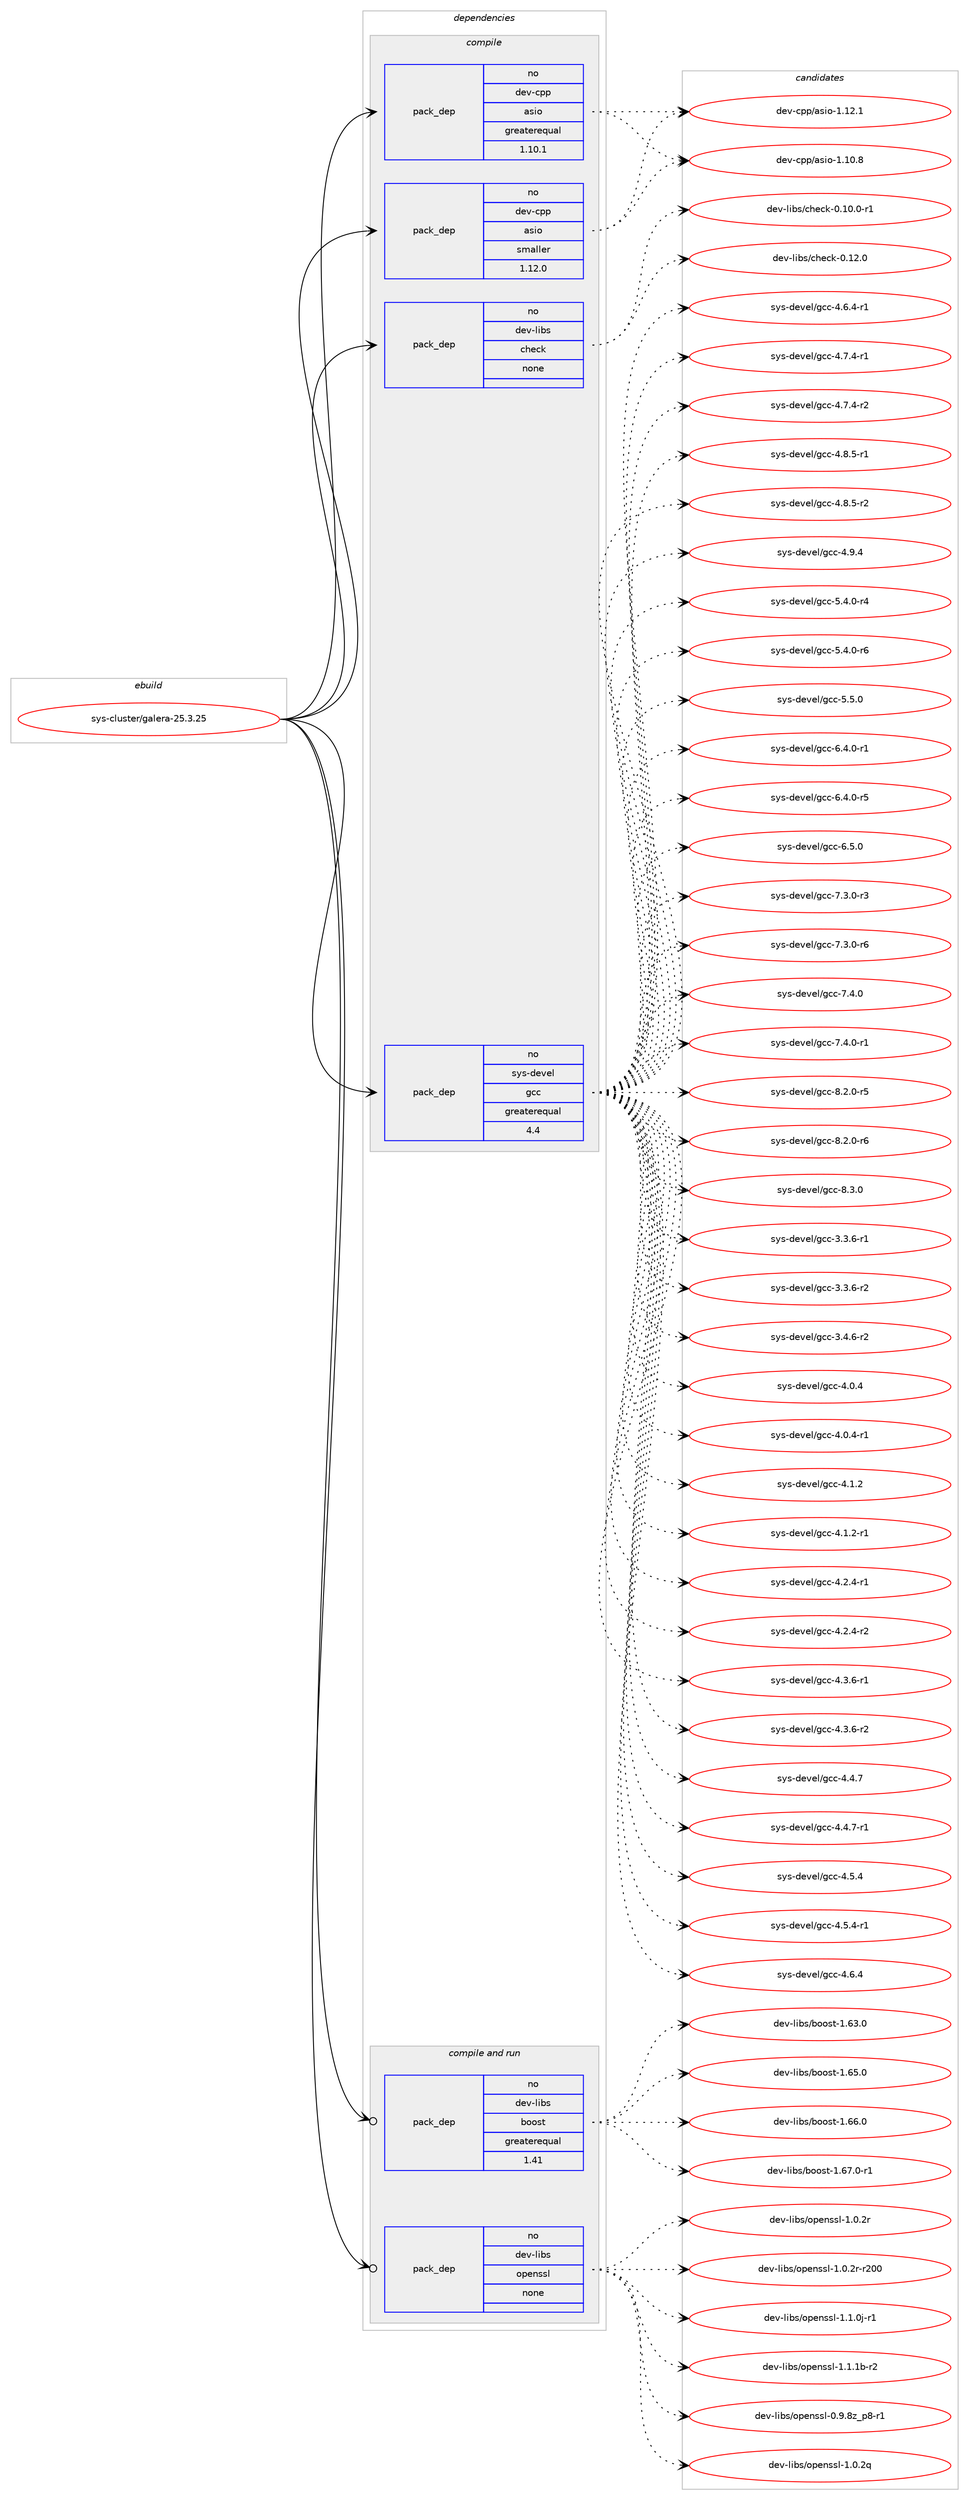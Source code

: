 digraph prolog {

# *************
# Graph options
# *************

newrank=true;
concentrate=true;
compound=true;
graph [rankdir=LR,fontname=Helvetica,fontsize=10,ranksep=1.5];#, ranksep=2.5, nodesep=0.2];
edge  [arrowhead=vee];
node  [fontname=Helvetica,fontsize=10];

# **********
# The ebuild
# **********

subgraph cluster_leftcol {
color=gray;
rank=same;
label=<<i>ebuild</i>>;
id [label="sys-cluster/galera-25.3.25", color=red, width=4, href="../sys-cluster/galera-25.3.25.svg"];
}

# ****************
# The dependencies
# ****************

subgraph cluster_midcol {
color=gray;
label=<<i>dependencies</i>>;
subgraph cluster_compile {
fillcolor="#eeeeee";
style=filled;
label=<<i>compile</i>>;
subgraph pack1235143 {
dependency1721990 [label=<<TABLE BORDER="0" CELLBORDER="1" CELLSPACING="0" CELLPADDING="4" WIDTH="220"><TR><TD ROWSPAN="6" CELLPADDING="30">pack_dep</TD></TR><TR><TD WIDTH="110">no</TD></TR><TR><TD>dev-cpp</TD></TR><TR><TD>asio</TD></TR><TR><TD>greaterequal</TD></TR><TR><TD>1.10.1</TD></TR></TABLE>>, shape=none, color=blue];
}
id:e -> dependency1721990:w [weight=20,style="solid",arrowhead="vee"];
subgraph pack1235144 {
dependency1721991 [label=<<TABLE BORDER="0" CELLBORDER="1" CELLSPACING="0" CELLPADDING="4" WIDTH="220"><TR><TD ROWSPAN="6" CELLPADDING="30">pack_dep</TD></TR><TR><TD WIDTH="110">no</TD></TR><TR><TD>dev-cpp</TD></TR><TR><TD>asio</TD></TR><TR><TD>smaller</TD></TR><TR><TD>1.12.0</TD></TR></TABLE>>, shape=none, color=blue];
}
id:e -> dependency1721991:w [weight=20,style="solid",arrowhead="vee"];
subgraph pack1235145 {
dependency1721992 [label=<<TABLE BORDER="0" CELLBORDER="1" CELLSPACING="0" CELLPADDING="4" WIDTH="220"><TR><TD ROWSPAN="6" CELLPADDING="30">pack_dep</TD></TR><TR><TD WIDTH="110">no</TD></TR><TR><TD>dev-libs</TD></TR><TR><TD>check</TD></TR><TR><TD>none</TD></TR><TR><TD></TD></TR></TABLE>>, shape=none, color=blue];
}
id:e -> dependency1721992:w [weight=20,style="solid",arrowhead="vee"];
subgraph pack1235146 {
dependency1721993 [label=<<TABLE BORDER="0" CELLBORDER="1" CELLSPACING="0" CELLPADDING="4" WIDTH="220"><TR><TD ROWSPAN="6" CELLPADDING="30">pack_dep</TD></TR><TR><TD WIDTH="110">no</TD></TR><TR><TD>sys-devel</TD></TR><TR><TD>gcc</TD></TR><TR><TD>greaterequal</TD></TR><TR><TD>4.4</TD></TR></TABLE>>, shape=none, color=blue];
}
id:e -> dependency1721993:w [weight=20,style="solid",arrowhead="vee"];
}
subgraph cluster_compileandrun {
fillcolor="#eeeeee";
style=filled;
label=<<i>compile and run</i>>;
subgraph pack1235147 {
dependency1721994 [label=<<TABLE BORDER="0" CELLBORDER="1" CELLSPACING="0" CELLPADDING="4" WIDTH="220"><TR><TD ROWSPAN="6" CELLPADDING="30">pack_dep</TD></TR><TR><TD WIDTH="110">no</TD></TR><TR><TD>dev-libs</TD></TR><TR><TD>boost</TD></TR><TR><TD>greaterequal</TD></TR><TR><TD>1.41</TD></TR></TABLE>>, shape=none, color=blue];
}
id:e -> dependency1721994:w [weight=20,style="solid",arrowhead="odotvee"];
subgraph pack1235148 {
dependency1721995 [label=<<TABLE BORDER="0" CELLBORDER="1" CELLSPACING="0" CELLPADDING="4" WIDTH="220"><TR><TD ROWSPAN="6" CELLPADDING="30">pack_dep</TD></TR><TR><TD WIDTH="110">no</TD></TR><TR><TD>dev-libs</TD></TR><TR><TD>openssl</TD></TR><TR><TD>none</TD></TR><TR><TD></TD></TR></TABLE>>, shape=none, color=blue];
}
id:e -> dependency1721995:w [weight=20,style="solid",arrowhead="odotvee"];
}
subgraph cluster_run {
fillcolor="#eeeeee";
style=filled;
label=<<i>run</i>>;
}
}

# **************
# The candidates
# **************

subgraph cluster_choices {
rank=same;
color=gray;
label=<<i>candidates</i>>;

subgraph choice1235143 {
color=black;
nodesep=1;
choice1001011184599112112479711510511145494649484656 [label="dev-cpp/asio-1.10.8", color=red, width=4,href="../dev-cpp/asio-1.10.8.svg"];
choice1001011184599112112479711510511145494649504649 [label="dev-cpp/asio-1.12.1", color=red, width=4,href="../dev-cpp/asio-1.12.1.svg"];
dependency1721990:e -> choice1001011184599112112479711510511145494649484656:w [style=dotted,weight="100"];
dependency1721990:e -> choice1001011184599112112479711510511145494649504649:w [style=dotted,weight="100"];
}
subgraph choice1235144 {
color=black;
nodesep=1;
choice1001011184599112112479711510511145494649484656 [label="dev-cpp/asio-1.10.8", color=red, width=4,href="../dev-cpp/asio-1.10.8.svg"];
choice1001011184599112112479711510511145494649504649 [label="dev-cpp/asio-1.12.1", color=red, width=4,href="../dev-cpp/asio-1.12.1.svg"];
dependency1721991:e -> choice1001011184599112112479711510511145494649484656:w [style=dotted,weight="100"];
dependency1721991:e -> choice1001011184599112112479711510511145494649504649:w [style=dotted,weight="100"];
}
subgraph choice1235145 {
color=black;
nodesep=1;
choice1001011184510810598115479910410199107454846494846484511449 [label="dev-libs/check-0.10.0-r1", color=red, width=4,href="../dev-libs/check-0.10.0-r1.svg"];
choice100101118451081059811547991041019910745484649504648 [label="dev-libs/check-0.12.0", color=red, width=4,href="../dev-libs/check-0.12.0.svg"];
dependency1721992:e -> choice1001011184510810598115479910410199107454846494846484511449:w [style=dotted,weight="100"];
dependency1721992:e -> choice100101118451081059811547991041019910745484649504648:w [style=dotted,weight="100"];
}
subgraph choice1235146 {
color=black;
nodesep=1;
choice115121115451001011181011084710399994551465146544511449 [label="sys-devel/gcc-3.3.6-r1", color=red, width=4,href="../sys-devel/gcc-3.3.6-r1.svg"];
choice115121115451001011181011084710399994551465146544511450 [label="sys-devel/gcc-3.3.6-r2", color=red, width=4,href="../sys-devel/gcc-3.3.6-r2.svg"];
choice115121115451001011181011084710399994551465246544511450 [label="sys-devel/gcc-3.4.6-r2", color=red, width=4,href="../sys-devel/gcc-3.4.6-r2.svg"];
choice11512111545100101118101108471039999455246484652 [label="sys-devel/gcc-4.0.4", color=red, width=4,href="../sys-devel/gcc-4.0.4.svg"];
choice115121115451001011181011084710399994552464846524511449 [label="sys-devel/gcc-4.0.4-r1", color=red, width=4,href="../sys-devel/gcc-4.0.4-r1.svg"];
choice11512111545100101118101108471039999455246494650 [label="sys-devel/gcc-4.1.2", color=red, width=4,href="../sys-devel/gcc-4.1.2.svg"];
choice115121115451001011181011084710399994552464946504511449 [label="sys-devel/gcc-4.1.2-r1", color=red, width=4,href="../sys-devel/gcc-4.1.2-r1.svg"];
choice115121115451001011181011084710399994552465046524511449 [label="sys-devel/gcc-4.2.4-r1", color=red, width=4,href="../sys-devel/gcc-4.2.4-r1.svg"];
choice115121115451001011181011084710399994552465046524511450 [label="sys-devel/gcc-4.2.4-r2", color=red, width=4,href="../sys-devel/gcc-4.2.4-r2.svg"];
choice115121115451001011181011084710399994552465146544511449 [label="sys-devel/gcc-4.3.6-r1", color=red, width=4,href="../sys-devel/gcc-4.3.6-r1.svg"];
choice115121115451001011181011084710399994552465146544511450 [label="sys-devel/gcc-4.3.6-r2", color=red, width=4,href="../sys-devel/gcc-4.3.6-r2.svg"];
choice11512111545100101118101108471039999455246524655 [label="sys-devel/gcc-4.4.7", color=red, width=4,href="../sys-devel/gcc-4.4.7.svg"];
choice115121115451001011181011084710399994552465246554511449 [label="sys-devel/gcc-4.4.7-r1", color=red, width=4,href="../sys-devel/gcc-4.4.7-r1.svg"];
choice11512111545100101118101108471039999455246534652 [label="sys-devel/gcc-4.5.4", color=red, width=4,href="../sys-devel/gcc-4.5.4.svg"];
choice115121115451001011181011084710399994552465346524511449 [label="sys-devel/gcc-4.5.4-r1", color=red, width=4,href="../sys-devel/gcc-4.5.4-r1.svg"];
choice11512111545100101118101108471039999455246544652 [label="sys-devel/gcc-4.6.4", color=red, width=4,href="../sys-devel/gcc-4.6.4.svg"];
choice115121115451001011181011084710399994552465446524511449 [label="sys-devel/gcc-4.6.4-r1", color=red, width=4,href="../sys-devel/gcc-4.6.4-r1.svg"];
choice115121115451001011181011084710399994552465546524511449 [label="sys-devel/gcc-4.7.4-r1", color=red, width=4,href="../sys-devel/gcc-4.7.4-r1.svg"];
choice115121115451001011181011084710399994552465546524511450 [label="sys-devel/gcc-4.7.4-r2", color=red, width=4,href="../sys-devel/gcc-4.7.4-r2.svg"];
choice115121115451001011181011084710399994552465646534511449 [label="sys-devel/gcc-4.8.5-r1", color=red, width=4,href="../sys-devel/gcc-4.8.5-r1.svg"];
choice115121115451001011181011084710399994552465646534511450 [label="sys-devel/gcc-4.8.5-r2", color=red, width=4,href="../sys-devel/gcc-4.8.5-r2.svg"];
choice11512111545100101118101108471039999455246574652 [label="sys-devel/gcc-4.9.4", color=red, width=4,href="../sys-devel/gcc-4.9.4.svg"];
choice115121115451001011181011084710399994553465246484511452 [label="sys-devel/gcc-5.4.0-r4", color=red, width=4,href="../sys-devel/gcc-5.4.0-r4.svg"];
choice115121115451001011181011084710399994553465246484511454 [label="sys-devel/gcc-5.4.0-r6", color=red, width=4,href="../sys-devel/gcc-5.4.0-r6.svg"];
choice11512111545100101118101108471039999455346534648 [label="sys-devel/gcc-5.5.0", color=red, width=4,href="../sys-devel/gcc-5.5.0.svg"];
choice115121115451001011181011084710399994554465246484511449 [label="sys-devel/gcc-6.4.0-r1", color=red, width=4,href="../sys-devel/gcc-6.4.0-r1.svg"];
choice115121115451001011181011084710399994554465246484511453 [label="sys-devel/gcc-6.4.0-r5", color=red, width=4,href="../sys-devel/gcc-6.4.0-r5.svg"];
choice11512111545100101118101108471039999455446534648 [label="sys-devel/gcc-6.5.0", color=red, width=4,href="../sys-devel/gcc-6.5.0.svg"];
choice115121115451001011181011084710399994555465146484511451 [label="sys-devel/gcc-7.3.0-r3", color=red, width=4,href="../sys-devel/gcc-7.3.0-r3.svg"];
choice115121115451001011181011084710399994555465146484511454 [label="sys-devel/gcc-7.3.0-r6", color=red, width=4,href="../sys-devel/gcc-7.3.0-r6.svg"];
choice11512111545100101118101108471039999455546524648 [label="sys-devel/gcc-7.4.0", color=red, width=4,href="../sys-devel/gcc-7.4.0.svg"];
choice115121115451001011181011084710399994555465246484511449 [label="sys-devel/gcc-7.4.0-r1", color=red, width=4,href="../sys-devel/gcc-7.4.0-r1.svg"];
choice115121115451001011181011084710399994556465046484511453 [label="sys-devel/gcc-8.2.0-r5", color=red, width=4,href="../sys-devel/gcc-8.2.0-r5.svg"];
choice115121115451001011181011084710399994556465046484511454 [label="sys-devel/gcc-8.2.0-r6", color=red, width=4,href="../sys-devel/gcc-8.2.0-r6.svg"];
choice11512111545100101118101108471039999455646514648 [label="sys-devel/gcc-8.3.0", color=red, width=4,href="../sys-devel/gcc-8.3.0.svg"];
dependency1721993:e -> choice115121115451001011181011084710399994551465146544511449:w [style=dotted,weight="100"];
dependency1721993:e -> choice115121115451001011181011084710399994551465146544511450:w [style=dotted,weight="100"];
dependency1721993:e -> choice115121115451001011181011084710399994551465246544511450:w [style=dotted,weight="100"];
dependency1721993:e -> choice11512111545100101118101108471039999455246484652:w [style=dotted,weight="100"];
dependency1721993:e -> choice115121115451001011181011084710399994552464846524511449:w [style=dotted,weight="100"];
dependency1721993:e -> choice11512111545100101118101108471039999455246494650:w [style=dotted,weight="100"];
dependency1721993:e -> choice115121115451001011181011084710399994552464946504511449:w [style=dotted,weight="100"];
dependency1721993:e -> choice115121115451001011181011084710399994552465046524511449:w [style=dotted,weight="100"];
dependency1721993:e -> choice115121115451001011181011084710399994552465046524511450:w [style=dotted,weight="100"];
dependency1721993:e -> choice115121115451001011181011084710399994552465146544511449:w [style=dotted,weight="100"];
dependency1721993:e -> choice115121115451001011181011084710399994552465146544511450:w [style=dotted,weight="100"];
dependency1721993:e -> choice11512111545100101118101108471039999455246524655:w [style=dotted,weight="100"];
dependency1721993:e -> choice115121115451001011181011084710399994552465246554511449:w [style=dotted,weight="100"];
dependency1721993:e -> choice11512111545100101118101108471039999455246534652:w [style=dotted,weight="100"];
dependency1721993:e -> choice115121115451001011181011084710399994552465346524511449:w [style=dotted,weight="100"];
dependency1721993:e -> choice11512111545100101118101108471039999455246544652:w [style=dotted,weight="100"];
dependency1721993:e -> choice115121115451001011181011084710399994552465446524511449:w [style=dotted,weight="100"];
dependency1721993:e -> choice115121115451001011181011084710399994552465546524511449:w [style=dotted,weight="100"];
dependency1721993:e -> choice115121115451001011181011084710399994552465546524511450:w [style=dotted,weight="100"];
dependency1721993:e -> choice115121115451001011181011084710399994552465646534511449:w [style=dotted,weight="100"];
dependency1721993:e -> choice115121115451001011181011084710399994552465646534511450:w [style=dotted,weight="100"];
dependency1721993:e -> choice11512111545100101118101108471039999455246574652:w [style=dotted,weight="100"];
dependency1721993:e -> choice115121115451001011181011084710399994553465246484511452:w [style=dotted,weight="100"];
dependency1721993:e -> choice115121115451001011181011084710399994553465246484511454:w [style=dotted,weight="100"];
dependency1721993:e -> choice11512111545100101118101108471039999455346534648:w [style=dotted,weight="100"];
dependency1721993:e -> choice115121115451001011181011084710399994554465246484511449:w [style=dotted,weight="100"];
dependency1721993:e -> choice115121115451001011181011084710399994554465246484511453:w [style=dotted,weight="100"];
dependency1721993:e -> choice11512111545100101118101108471039999455446534648:w [style=dotted,weight="100"];
dependency1721993:e -> choice115121115451001011181011084710399994555465146484511451:w [style=dotted,weight="100"];
dependency1721993:e -> choice115121115451001011181011084710399994555465146484511454:w [style=dotted,weight="100"];
dependency1721993:e -> choice11512111545100101118101108471039999455546524648:w [style=dotted,weight="100"];
dependency1721993:e -> choice115121115451001011181011084710399994555465246484511449:w [style=dotted,weight="100"];
dependency1721993:e -> choice115121115451001011181011084710399994556465046484511453:w [style=dotted,weight="100"];
dependency1721993:e -> choice115121115451001011181011084710399994556465046484511454:w [style=dotted,weight="100"];
dependency1721993:e -> choice11512111545100101118101108471039999455646514648:w [style=dotted,weight="100"];
}
subgraph choice1235147 {
color=black;
nodesep=1;
choice1001011184510810598115479811111111511645494654514648 [label="dev-libs/boost-1.63.0", color=red, width=4,href="../dev-libs/boost-1.63.0.svg"];
choice1001011184510810598115479811111111511645494654534648 [label="dev-libs/boost-1.65.0", color=red, width=4,href="../dev-libs/boost-1.65.0.svg"];
choice1001011184510810598115479811111111511645494654544648 [label="dev-libs/boost-1.66.0", color=red, width=4,href="../dev-libs/boost-1.66.0.svg"];
choice10010111845108105981154798111111115116454946545546484511449 [label="dev-libs/boost-1.67.0-r1", color=red, width=4,href="../dev-libs/boost-1.67.0-r1.svg"];
dependency1721994:e -> choice1001011184510810598115479811111111511645494654514648:w [style=dotted,weight="100"];
dependency1721994:e -> choice1001011184510810598115479811111111511645494654534648:w [style=dotted,weight="100"];
dependency1721994:e -> choice1001011184510810598115479811111111511645494654544648:w [style=dotted,weight="100"];
dependency1721994:e -> choice10010111845108105981154798111111115116454946545546484511449:w [style=dotted,weight="100"];
}
subgraph choice1235148 {
color=black;
nodesep=1;
choice10010111845108105981154711111210111011511510845484657465612295112564511449 [label="dev-libs/openssl-0.9.8z_p8-r1", color=red, width=4,href="../dev-libs/openssl-0.9.8z_p8-r1.svg"];
choice100101118451081059811547111112101110115115108454946484650113 [label="dev-libs/openssl-1.0.2q", color=red, width=4,href="../dev-libs/openssl-1.0.2q.svg"];
choice100101118451081059811547111112101110115115108454946484650114 [label="dev-libs/openssl-1.0.2r", color=red, width=4,href="../dev-libs/openssl-1.0.2r.svg"];
choice10010111845108105981154711111210111011511510845494648465011445114504848 [label="dev-libs/openssl-1.0.2r-r200", color=red, width=4,href="../dev-libs/openssl-1.0.2r-r200.svg"];
choice1001011184510810598115471111121011101151151084549464946481064511449 [label="dev-libs/openssl-1.1.0j-r1", color=red, width=4,href="../dev-libs/openssl-1.1.0j-r1.svg"];
choice100101118451081059811547111112101110115115108454946494649984511450 [label="dev-libs/openssl-1.1.1b-r2", color=red, width=4,href="../dev-libs/openssl-1.1.1b-r2.svg"];
dependency1721995:e -> choice10010111845108105981154711111210111011511510845484657465612295112564511449:w [style=dotted,weight="100"];
dependency1721995:e -> choice100101118451081059811547111112101110115115108454946484650113:w [style=dotted,weight="100"];
dependency1721995:e -> choice100101118451081059811547111112101110115115108454946484650114:w [style=dotted,weight="100"];
dependency1721995:e -> choice10010111845108105981154711111210111011511510845494648465011445114504848:w [style=dotted,weight="100"];
dependency1721995:e -> choice1001011184510810598115471111121011101151151084549464946481064511449:w [style=dotted,weight="100"];
dependency1721995:e -> choice100101118451081059811547111112101110115115108454946494649984511450:w [style=dotted,weight="100"];
}
}

}
